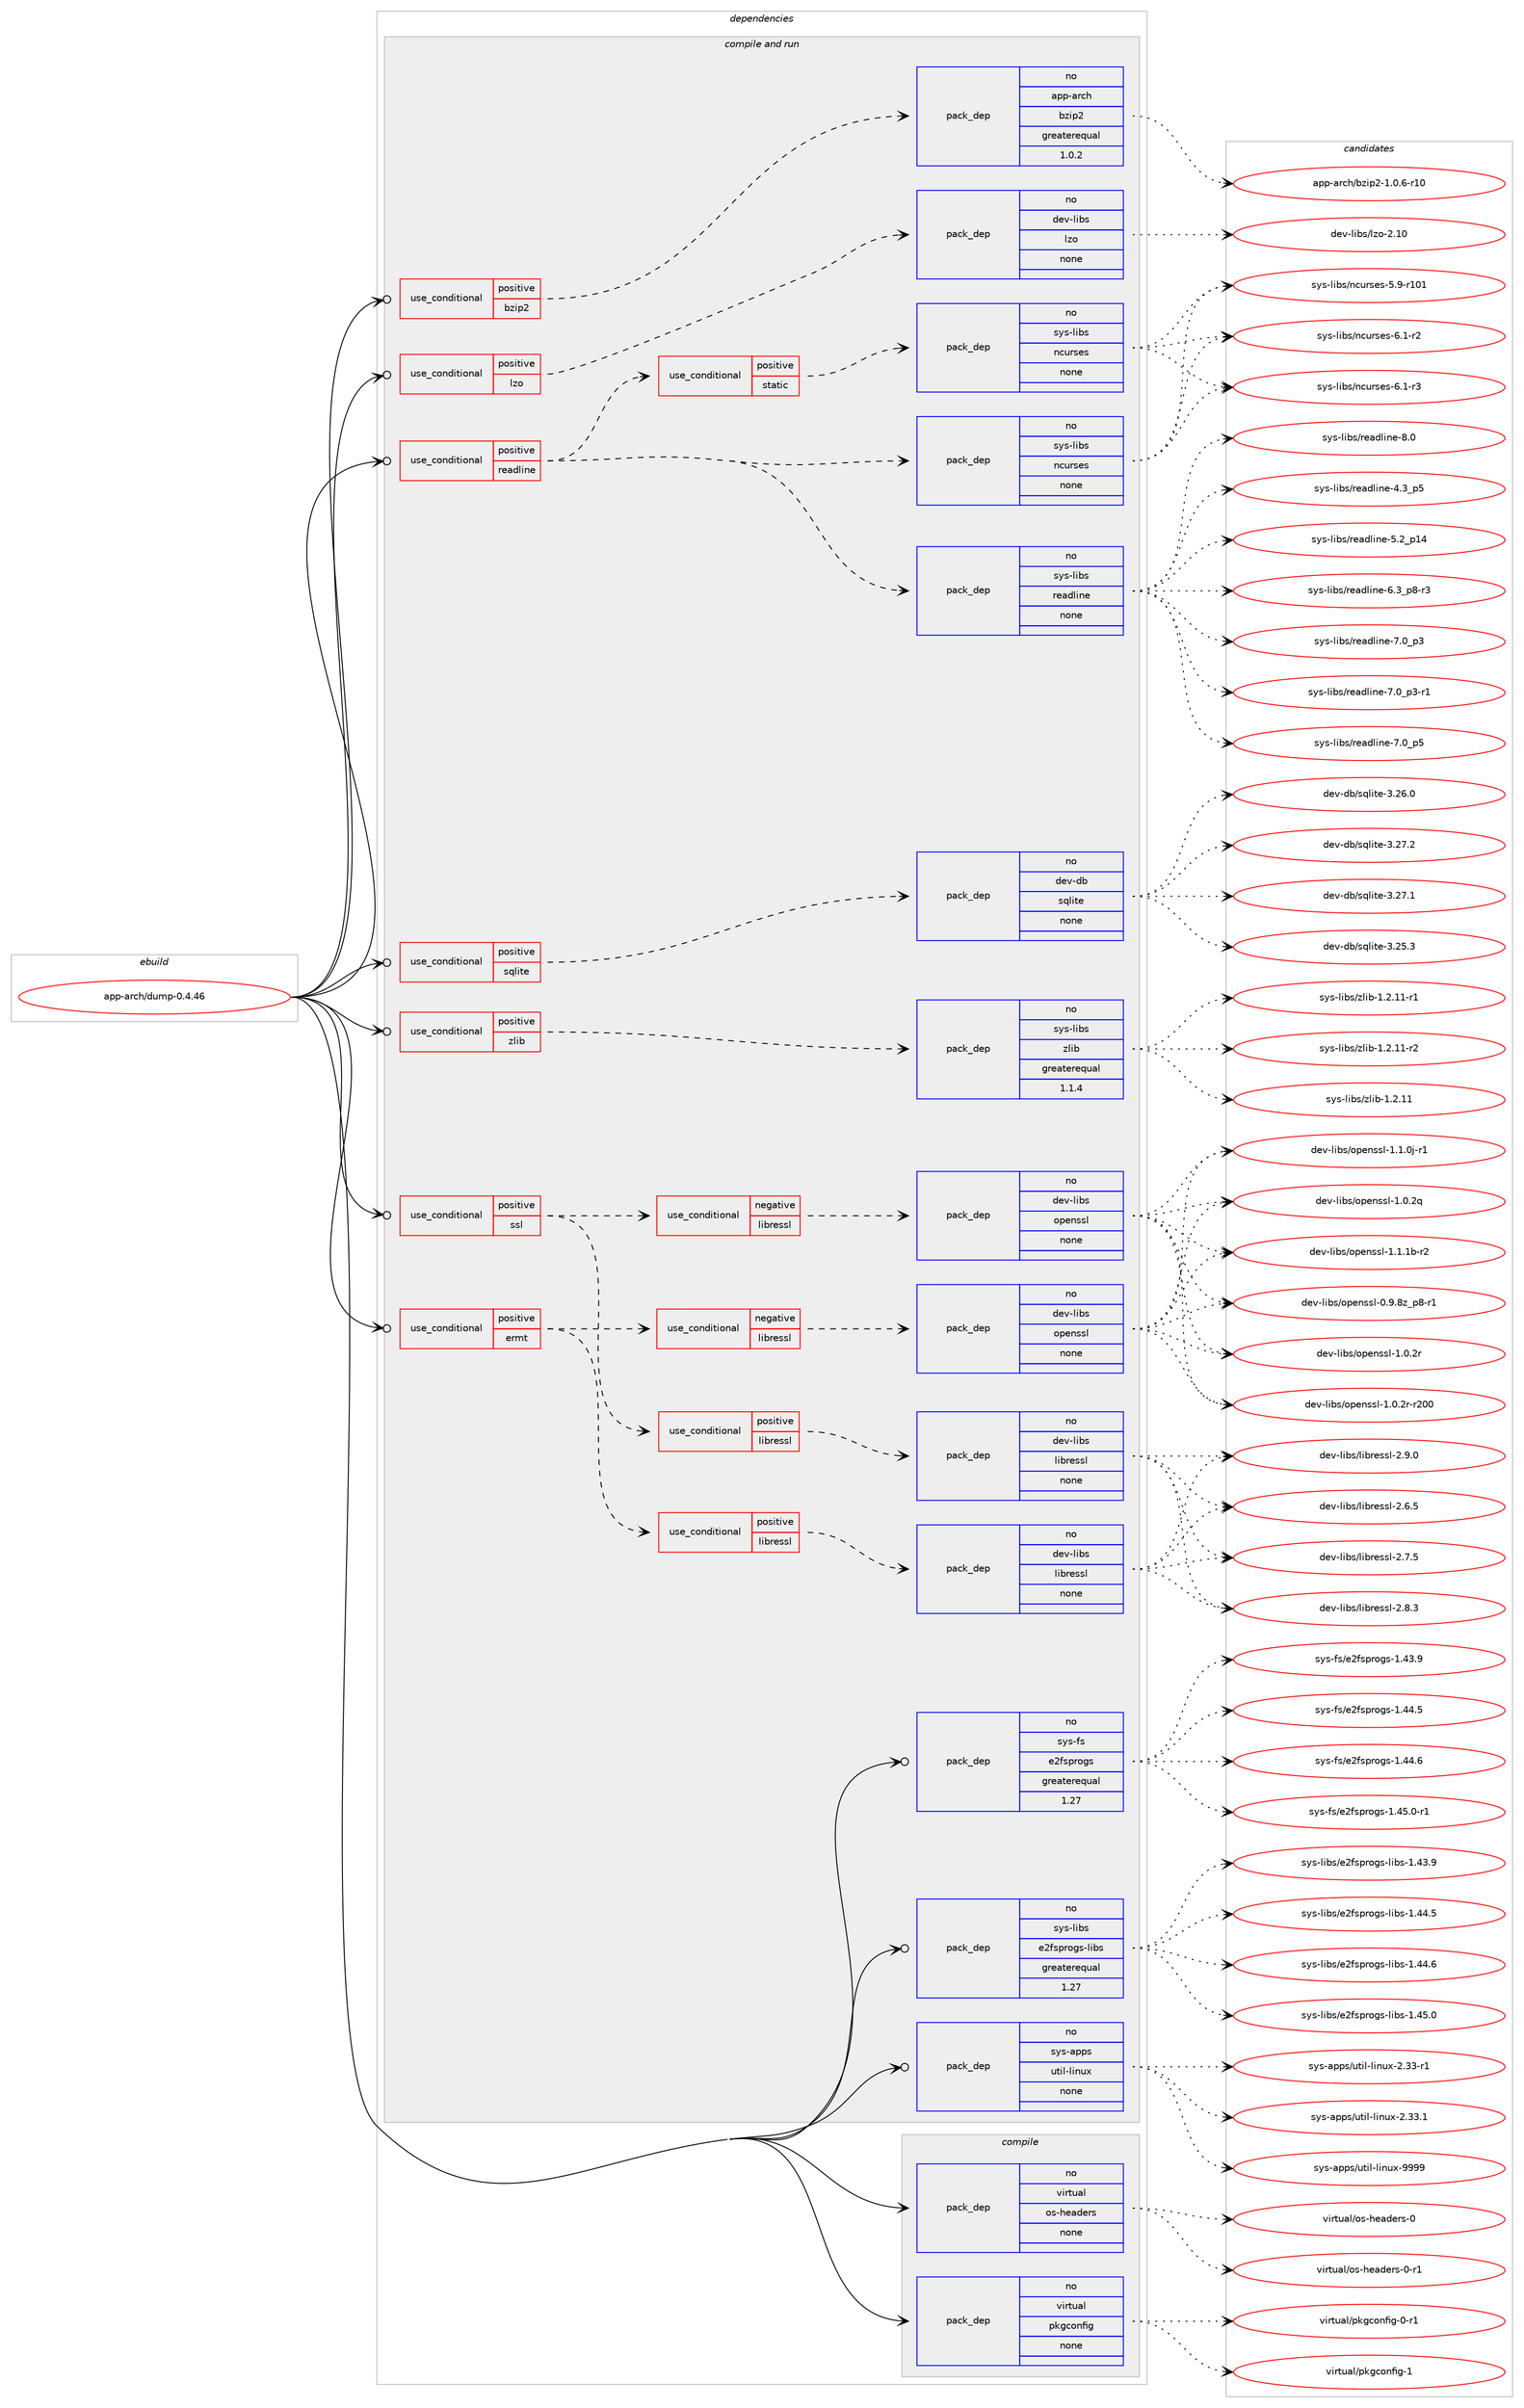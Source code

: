 digraph prolog {

# *************
# Graph options
# *************

newrank=true;
concentrate=true;
compound=true;
graph [rankdir=LR,fontname=Helvetica,fontsize=10,ranksep=1.5];#, ranksep=2.5, nodesep=0.2];
edge  [arrowhead=vee];
node  [fontname=Helvetica,fontsize=10];

# **********
# The ebuild
# **********

subgraph cluster_leftcol {
color=gray;
rank=same;
label=<<i>ebuild</i>>;
id [label="app-arch/dump-0.4.46", color=red, width=4, href="../app-arch/dump-0.4.46.svg"];
}

# ****************
# The dependencies
# ****************

subgraph cluster_midcol {
color=gray;
label=<<i>dependencies</i>>;
subgraph cluster_compile {
fillcolor="#eeeeee";
style=filled;
label=<<i>compile</i>>;
subgraph pack904863 {
dependency1271083 [label=<<TABLE BORDER="0" CELLBORDER="1" CELLSPACING="0" CELLPADDING="4" WIDTH="220"><TR><TD ROWSPAN="6" CELLPADDING="30">pack_dep</TD></TR><TR><TD WIDTH="110">no</TD></TR><TR><TD>virtual</TD></TR><TR><TD>os-headers</TD></TR><TR><TD>none</TD></TR><TR><TD></TD></TR></TABLE>>, shape=none, color=blue];
}
id:e -> dependency1271083:w [weight=20,style="solid",arrowhead="vee"];
subgraph pack904864 {
dependency1271084 [label=<<TABLE BORDER="0" CELLBORDER="1" CELLSPACING="0" CELLPADDING="4" WIDTH="220"><TR><TD ROWSPAN="6" CELLPADDING="30">pack_dep</TD></TR><TR><TD WIDTH="110">no</TD></TR><TR><TD>virtual</TD></TR><TR><TD>pkgconfig</TD></TR><TR><TD>none</TD></TR><TR><TD></TD></TR></TABLE>>, shape=none, color=blue];
}
id:e -> dependency1271084:w [weight=20,style="solid",arrowhead="vee"];
}
subgraph cluster_compileandrun {
fillcolor="#eeeeee";
style=filled;
label=<<i>compile and run</i>>;
subgraph cond346497 {
dependency1271085 [label=<<TABLE BORDER="0" CELLBORDER="1" CELLSPACING="0" CELLPADDING="4"><TR><TD ROWSPAN="3" CELLPADDING="10">use_conditional</TD></TR><TR><TD>positive</TD></TR><TR><TD>bzip2</TD></TR></TABLE>>, shape=none, color=red];
subgraph pack904865 {
dependency1271086 [label=<<TABLE BORDER="0" CELLBORDER="1" CELLSPACING="0" CELLPADDING="4" WIDTH="220"><TR><TD ROWSPAN="6" CELLPADDING="30">pack_dep</TD></TR><TR><TD WIDTH="110">no</TD></TR><TR><TD>app-arch</TD></TR><TR><TD>bzip2</TD></TR><TR><TD>greaterequal</TD></TR><TR><TD>1.0.2</TD></TR></TABLE>>, shape=none, color=blue];
}
dependency1271085:e -> dependency1271086:w [weight=20,style="dashed",arrowhead="vee"];
}
id:e -> dependency1271085:w [weight=20,style="solid",arrowhead="odotvee"];
subgraph cond346498 {
dependency1271087 [label=<<TABLE BORDER="0" CELLBORDER="1" CELLSPACING="0" CELLPADDING="4"><TR><TD ROWSPAN="3" CELLPADDING="10">use_conditional</TD></TR><TR><TD>positive</TD></TR><TR><TD>ermt</TD></TR></TABLE>>, shape=none, color=red];
subgraph cond346499 {
dependency1271088 [label=<<TABLE BORDER="0" CELLBORDER="1" CELLSPACING="0" CELLPADDING="4"><TR><TD ROWSPAN="3" CELLPADDING="10">use_conditional</TD></TR><TR><TD>negative</TD></TR><TR><TD>libressl</TD></TR></TABLE>>, shape=none, color=red];
subgraph pack904866 {
dependency1271089 [label=<<TABLE BORDER="0" CELLBORDER="1" CELLSPACING="0" CELLPADDING="4" WIDTH="220"><TR><TD ROWSPAN="6" CELLPADDING="30">pack_dep</TD></TR><TR><TD WIDTH="110">no</TD></TR><TR><TD>dev-libs</TD></TR><TR><TD>openssl</TD></TR><TR><TD>none</TD></TR><TR><TD></TD></TR></TABLE>>, shape=none, color=blue];
}
dependency1271088:e -> dependency1271089:w [weight=20,style="dashed",arrowhead="vee"];
}
dependency1271087:e -> dependency1271088:w [weight=20,style="dashed",arrowhead="vee"];
subgraph cond346500 {
dependency1271090 [label=<<TABLE BORDER="0" CELLBORDER="1" CELLSPACING="0" CELLPADDING="4"><TR><TD ROWSPAN="3" CELLPADDING="10">use_conditional</TD></TR><TR><TD>positive</TD></TR><TR><TD>libressl</TD></TR></TABLE>>, shape=none, color=red];
subgraph pack904867 {
dependency1271091 [label=<<TABLE BORDER="0" CELLBORDER="1" CELLSPACING="0" CELLPADDING="4" WIDTH="220"><TR><TD ROWSPAN="6" CELLPADDING="30">pack_dep</TD></TR><TR><TD WIDTH="110">no</TD></TR><TR><TD>dev-libs</TD></TR><TR><TD>libressl</TD></TR><TR><TD>none</TD></TR><TR><TD></TD></TR></TABLE>>, shape=none, color=blue];
}
dependency1271090:e -> dependency1271091:w [weight=20,style="dashed",arrowhead="vee"];
}
dependency1271087:e -> dependency1271090:w [weight=20,style="dashed",arrowhead="vee"];
}
id:e -> dependency1271087:w [weight=20,style="solid",arrowhead="odotvee"];
subgraph cond346501 {
dependency1271092 [label=<<TABLE BORDER="0" CELLBORDER="1" CELLSPACING="0" CELLPADDING="4"><TR><TD ROWSPAN="3" CELLPADDING="10">use_conditional</TD></TR><TR><TD>positive</TD></TR><TR><TD>lzo</TD></TR></TABLE>>, shape=none, color=red];
subgraph pack904868 {
dependency1271093 [label=<<TABLE BORDER="0" CELLBORDER="1" CELLSPACING="0" CELLPADDING="4" WIDTH="220"><TR><TD ROWSPAN="6" CELLPADDING="30">pack_dep</TD></TR><TR><TD WIDTH="110">no</TD></TR><TR><TD>dev-libs</TD></TR><TR><TD>lzo</TD></TR><TR><TD>none</TD></TR><TR><TD></TD></TR></TABLE>>, shape=none, color=blue];
}
dependency1271092:e -> dependency1271093:w [weight=20,style="dashed",arrowhead="vee"];
}
id:e -> dependency1271092:w [weight=20,style="solid",arrowhead="odotvee"];
subgraph cond346502 {
dependency1271094 [label=<<TABLE BORDER="0" CELLBORDER="1" CELLSPACING="0" CELLPADDING="4"><TR><TD ROWSPAN="3" CELLPADDING="10">use_conditional</TD></TR><TR><TD>positive</TD></TR><TR><TD>readline</TD></TR></TABLE>>, shape=none, color=red];
subgraph pack904869 {
dependency1271095 [label=<<TABLE BORDER="0" CELLBORDER="1" CELLSPACING="0" CELLPADDING="4" WIDTH="220"><TR><TD ROWSPAN="6" CELLPADDING="30">pack_dep</TD></TR><TR><TD WIDTH="110">no</TD></TR><TR><TD>sys-libs</TD></TR><TR><TD>readline</TD></TR><TR><TD>none</TD></TR><TR><TD></TD></TR></TABLE>>, shape=none, color=blue];
}
dependency1271094:e -> dependency1271095:w [weight=20,style="dashed",arrowhead="vee"];
subgraph pack904870 {
dependency1271096 [label=<<TABLE BORDER="0" CELLBORDER="1" CELLSPACING="0" CELLPADDING="4" WIDTH="220"><TR><TD ROWSPAN="6" CELLPADDING="30">pack_dep</TD></TR><TR><TD WIDTH="110">no</TD></TR><TR><TD>sys-libs</TD></TR><TR><TD>ncurses</TD></TR><TR><TD>none</TD></TR><TR><TD></TD></TR></TABLE>>, shape=none, color=blue];
}
dependency1271094:e -> dependency1271096:w [weight=20,style="dashed",arrowhead="vee"];
subgraph cond346503 {
dependency1271097 [label=<<TABLE BORDER="0" CELLBORDER="1" CELLSPACING="0" CELLPADDING="4"><TR><TD ROWSPAN="3" CELLPADDING="10">use_conditional</TD></TR><TR><TD>positive</TD></TR><TR><TD>static</TD></TR></TABLE>>, shape=none, color=red];
subgraph pack904871 {
dependency1271098 [label=<<TABLE BORDER="0" CELLBORDER="1" CELLSPACING="0" CELLPADDING="4" WIDTH="220"><TR><TD ROWSPAN="6" CELLPADDING="30">pack_dep</TD></TR><TR><TD WIDTH="110">no</TD></TR><TR><TD>sys-libs</TD></TR><TR><TD>ncurses</TD></TR><TR><TD>none</TD></TR><TR><TD></TD></TR></TABLE>>, shape=none, color=blue];
}
dependency1271097:e -> dependency1271098:w [weight=20,style="dashed",arrowhead="vee"];
}
dependency1271094:e -> dependency1271097:w [weight=20,style="dashed",arrowhead="vee"];
}
id:e -> dependency1271094:w [weight=20,style="solid",arrowhead="odotvee"];
subgraph cond346504 {
dependency1271099 [label=<<TABLE BORDER="0" CELLBORDER="1" CELLSPACING="0" CELLPADDING="4"><TR><TD ROWSPAN="3" CELLPADDING="10">use_conditional</TD></TR><TR><TD>positive</TD></TR><TR><TD>sqlite</TD></TR></TABLE>>, shape=none, color=red];
subgraph pack904872 {
dependency1271100 [label=<<TABLE BORDER="0" CELLBORDER="1" CELLSPACING="0" CELLPADDING="4" WIDTH="220"><TR><TD ROWSPAN="6" CELLPADDING="30">pack_dep</TD></TR><TR><TD WIDTH="110">no</TD></TR><TR><TD>dev-db</TD></TR><TR><TD>sqlite</TD></TR><TR><TD>none</TD></TR><TR><TD></TD></TR></TABLE>>, shape=none, color=blue];
}
dependency1271099:e -> dependency1271100:w [weight=20,style="dashed",arrowhead="vee"];
}
id:e -> dependency1271099:w [weight=20,style="solid",arrowhead="odotvee"];
subgraph cond346505 {
dependency1271101 [label=<<TABLE BORDER="0" CELLBORDER="1" CELLSPACING="0" CELLPADDING="4"><TR><TD ROWSPAN="3" CELLPADDING="10">use_conditional</TD></TR><TR><TD>positive</TD></TR><TR><TD>ssl</TD></TR></TABLE>>, shape=none, color=red];
subgraph cond346506 {
dependency1271102 [label=<<TABLE BORDER="0" CELLBORDER="1" CELLSPACING="0" CELLPADDING="4"><TR><TD ROWSPAN="3" CELLPADDING="10">use_conditional</TD></TR><TR><TD>negative</TD></TR><TR><TD>libressl</TD></TR></TABLE>>, shape=none, color=red];
subgraph pack904873 {
dependency1271103 [label=<<TABLE BORDER="0" CELLBORDER="1" CELLSPACING="0" CELLPADDING="4" WIDTH="220"><TR><TD ROWSPAN="6" CELLPADDING="30">pack_dep</TD></TR><TR><TD WIDTH="110">no</TD></TR><TR><TD>dev-libs</TD></TR><TR><TD>openssl</TD></TR><TR><TD>none</TD></TR><TR><TD></TD></TR></TABLE>>, shape=none, color=blue];
}
dependency1271102:e -> dependency1271103:w [weight=20,style="dashed",arrowhead="vee"];
}
dependency1271101:e -> dependency1271102:w [weight=20,style="dashed",arrowhead="vee"];
subgraph cond346507 {
dependency1271104 [label=<<TABLE BORDER="0" CELLBORDER="1" CELLSPACING="0" CELLPADDING="4"><TR><TD ROWSPAN="3" CELLPADDING="10">use_conditional</TD></TR><TR><TD>positive</TD></TR><TR><TD>libressl</TD></TR></TABLE>>, shape=none, color=red];
subgraph pack904874 {
dependency1271105 [label=<<TABLE BORDER="0" CELLBORDER="1" CELLSPACING="0" CELLPADDING="4" WIDTH="220"><TR><TD ROWSPAN="6" CELLPADDING="30">pack_dep</TD></TR><TR><TD WIDTH="110">no</TD></TR><TR><TD>dev-libs</TD></TR><TR><TD>libressl</TD></TR><TR><TD>none</TD></TR><TR><TD></TD></TR></TABLE>>, shape=none, color=blue];
}
dependency1271104:e -> dependency1271105:w [weight=20,style="dashed",arrowhead="vee"];
}
dependency1271101:e -> dependency1271104:w [weight=20,style="dashed",arrowhead="vee"];
}
id:e -> dependency1271101:w [weight=20,style="solid",arrowhead="odotvee"];
subgraph cond346508 {
dependency1271106 [label=<<TABLE BORDER="0" CELLBORDER="1" CELLSPACING="0" CELLPADDING="4"><TR><TD ROWSPAN="3" CELLPADDING="10">use_conditional</TD></TR><TR><TD>positive</TD></TR><TR><TD>zlib</TD></TR></TABLE>>, shape=none, color=red];
subgraph pack904875 {
dependency1271107 [label=<<TABLE BORDER="0" CELLBORDER="1" CELLSPACING="0" CELLPADDING="4" WIDTH="220"><TR><TD ROWSPAN="6" CELLPADDING="30">pack_dep</TD></TR><TR><TD WIDTH="110">no</TD></TR><TR><TD>sys-libs</TD></TR><TR><TD>zlib</TD></TR><TR><TD>greaterequal</TD></TR><TR><TD>1.1.4</TD></TR></TABLE>>, shape=none, color=blue];
}
dependency1271106:e -> dependency1271107:w [weight=20,style="dashed",arrowhead="vee"];
}
id:e -> dependency1271106:w [weight=20,style="solid",arrowhead="odotvee"];
subgraph pack904876 {
dependency1271108 [label=<<TABLE BORDER="0" CELLBORDER="1" CELLSPACING="0" CELLPADDING="4" WIDTH="220"><TR><TD ROWSPAN="6" CELLPADDING="30">pack_dep</TD></TR><TR><TD WIDTH="110">no</TD></TR><TR><TD>sys-apps</TD></TR><TR><TD>util-linux</TD></TR><TR><TD>none</TD></TR><TR><TD></TD></TR></TABLE>>, shape=none, color=blue];
}
id:e -> dependency1271108:w [weight=20,style="solid",arrowhead="odotvee"];
subgraph pack904877 {
dependency1271109 [label=<<TABLE BORDER="0" CELLBORDER="1" CELLSPACING="0" CELLPADDING="4" WIDTH="220"><TR><TD ROWSPAN="6" CELLPADDING="30">pack_dep</TD></TR><TR><TD WIDTH="110">no</TD></TR><TR><TD>sys-fs</TD></TR><TR><TD>e2fsprogs</TD></TR><TR><TD>greaterequal</TD></TR><TR><TD>1.27</TD></TR></TABLE>>, shape=none, color=blue];
}
id:e -> dependency1271109:w [weight=20,style="solid",arrowhead="odotvee"];
subgraph pack904878 {
dependency1271110 [label=<<TABLE BORDER="0" CELLBORDER="1" CELLSPACING="0" CELLPADDING="4" WIDTH="220"><TR><TD ROWSPAN="6" CELLPADDING="30">pack_dep</TD></TR><TR><TD WIDTH="110">no</TD></TR><TR><TD>sys-libs</TD></TR><TR><TD>e2fsprogs-libs</TD></TR><TR><TD>greaterequal</TD></TR><TR><TD>1.27</TD></TR></TABLE>>, shape=none, color=blue];
}
id:e -> dependency1271110:w [weight=20,style="solid",arrowhead="odotvee"];
}
subgraph cluster_run {
fillcolor="#eeeeee";
style=filled;
label=<<i>run</i>>;
}
}

# **************
# The candidates
# **************

subgraph cluster_choices {
rank=same;
color=gray;
label=<<i>candidates</i>>;

subgraph choice904863 {
color=black;
nodesep=1;
choice118105114116117971084711111545104101971001011141154548 [label="virtual/os-headers-0", color=red, width=4,href="../virtual/os-headers-0.svg"];
choice1181051141161179710847111115451041019710010111411545484511449 [label="virtual/os-headers-0-r1", color=red, width=4,href="../virtual/os-headers-0-r1.svg"];
dependency1271083:e -> choice118105114116117971084711111545104101971001011141154548:w [style=dotted,weight="100"];
dependency1271083:e -> choice1181051141161179710847111115451041019710010111411545484511449:w [style=dotted,weight="100"];
}
subgraph choice904864 {
color=black;
nodesep=1;
choice11810511411611797108471121071039911111010210510345484511449 [label="virtual/pkgconfig-0-r1", color=red, width=4,href="../virtual/pkgconfig-0-r1.svg"];
choice1181051141161179710847112107103991111101021051034549 [label="virtual/pkgconfig-1", color=red, width=4,href="../virtual/pkgconfig-1.svg"];
dependency1271084:e -> choice11810511411611797108471121071039911111010210510345484511449:w [style=dotted,weight="100"];
dependency1271084:e -> choice1181051141161179710847112107103991111101021051034549:w [style=dotted,weight="100"];
}
subgraph choice904865 {
color=black;
nodesep=1;
choice97112112459711499104479812210511250454946484654451144948 [label="app-arch/bzip2-1.0.6-r10", color=red, width=4,href="../app-arch/bzip2-1.0.6-r10.svg"];
dependency1271086:e -> choice97112112459711499104479812210511250454946484654451144948:w [style=dotted,weight="100"];
}
subgraph choice904866 {
color=black;
nodesep=1;
choice10010111845108105981154711111210111011511510845484657465612295112564511449 [label="dev-libs/openssl-0.9.8z_p8-r1", color=red, width=4,href="../dev-libs/openssl-0.9.8z_p8-r1.svg"];
choice100101118451081059811547111112101110115115108454946484650113 [label="dev-libs/openssl-1.0.2q", color=red, width=4,href="../dev-libs/openssl-1.0.2q.svg"];
choice100101118451081059811547111112101110115115108454946484650114 [label="dev-libs/openssl-1.0.2r", color=red, width=4,href="../dev-libs/openssl-1.0.2r.svg"];
choice10010111845108105981154711111210111011511510845494648465011445114504848 [label="dev-libs/openssl-1.0.2r-r200", color=red, width=4,href="../dev-libs/openssl-1.0.2r-r200.svg"];
choice1001011184510810598115471111121011101151151084549464946481064511449 [label="dev-libs/openssl-1.1.0j-r1", color=red, width=4,href="../dev-libs/openssl-1.1.0j-r1.svg"];
choice100101118451081059811547111112101110115115108454946494649984511450 [label="dev-libs/openssl-1.1.1b-r2", color=red, width=4,href="../dev-libs/openssl-1.1.1b-r2.svg"];
dependency1271089:e -> choice10010111845108105981154711111210111011511510845484657465612295112564511449:w [style=dotted,weight="100"];
dependency1271089:e -> choice100101118451081059811547111112101110115115108454946484650113:w [style=dotted,weight="100"];
dependency1271089:e -> choice100101118451081059811547111112101110115115108454946484650114:w [style=dotted,weight="100"];
dependency1271089:e -> choice10010111845108105981154711111210111011511510845494648465011445114504848:w [style=dotted,weight="100"];
dependency1271089:e -> choice1001011184510810598115471111121011101151151084549464946481064511449:w [style=dotted,weight="100"];
dependency1271089:e -> choice100101118451081059811547111112101110115115108454946494649984511450:w [style=dotted,weight="100"];
}
subgraph choice904867 {
color=black;
nodesep=1;
choice10010111845108105981154710810598114101115115108455046544653 [label="dev-libs/libressl-2.6.5", color=red, width=4,href="../dev-libs/libressl-2.6.5.svg"];
choice10010111845108105981154710810598114101115115108455046554653 [label="dev-libs/libressl-2.7.5", color=red, width=4,href="../dev-libs/libressl-2.7.5.svg"];
choice10010111845108105981154710810598114101115115108455046564651 [label="dev-libs/libressl-2.8.3", color=red, width=4,href="../dev-libs/libressl-2.8.3.svg"];
choice10010111845108105981154710810598114101115115108455046574648 [label="dev-libs/libressl-2.9.0", color=red, width=4,href="../dev-libs/libressl-2.9.0.svg"];
dependency1271091:e -> choice10010111845108105981154710810598114101115115108455046544653:w [style=dotted,weight="100"];
dependency1271091:e -> choice10010111845108105981154710810598114101115115108455046554653:w [style=dotted,weight="100"];
dependency1271091:e -> choice10010111845108105981154710810598114101115115108455046564651:w [style=dotted,weight="100"];
dependency1271091:e -> choice10010111845108105981154710810598114101115115108455046574648:w [style=dotted,weight="100"];
}
subgraph choice904868 {
color=black;
nodesep=1;
choice1001011184510810598115471081221114550464948 [label="dev-libs/lzo-2.10", color=red, width=4,href="../dev-libs/lzo-2.10.svg"];
dependency1271093:e -> choice1001011184510810598115471081221114550464948:w [style=dotted,weight="100"];
}
subgraph choice904869 {
color=black;
nodesep=1;
choice11512111545108105981154711410197100108105110101455246519511253 [label="sys-libs/readline-4.3_p5", color=red, width=4,href="../sys-libs/readline-4.3_p5.svg"];
choice1151211154510810598115471141019710010810511010145534650951124952 [label="sys-libs/readline-5.2_p14", color=red, width=4,href="../sys-libs/readline-5.2_p14.svg"];
choice115121115451081059811547114101971001081051101014554465195112564511451 [label="sys-libs/readline-6.3_p8-r3", color=red, width=4,href="../sys-libs/readline-6.3_p8-r3.svg"];
choice11512111545108105981154711410197100108105110101455546489511251 [label="sys-libs/readline-7.0_p3", color=red, width=4,href="../sys-libs/readline-7.0_p3.svg"];
choice115121115451081059811547114101971001081051101014555464895112514511449 [label="sys-libs/readline-7.0_p3-r1", color=red, width=4,href="../sys-libs/readline-7.0_p3-r1.svg"];
choice11512111545108105981154711410197100108105110101455546489511253 [label="sys-libs/readline-7.0_p5", color=red, width=4,href="../sys-libs/readline-7.0_p5.svg"];
choice1151211154510810598115471141019710010810511010145564648 [label="sys-libs/readline-8.0", color=red, width=4,href="../sys-libs/readline-8.0.svg"];
dependency1271095:e -> choice11512111545108105981154711410197100108105110101455246519511253:w [style=dotted,weight="100"];
dependency1271095:e -> choice1151211154510810598115471141019710010810511010145534650951124952:w [style=dotted,weight="100"];
dependency1271095:e -> choice115121115451081059811547114101971001081051101014554465195112564511451:w [style=dotted,weight="100"];
dependency1271095:e -> choice11512111545108105981154711410197100108105110101455546489511251:w [style=dotted,weight="100"];
dependency1271095:e -> choice115121115451081059811547114101971001081051101014555464895112514511449:w [style=dotted,weight="100"];
dependency1271095:e -> choice11512111545108105981154711410197100108105110101455546489511253:w [style=dotted,weight="100"];
dependency1271095:e -> choice1151211154510810598115471141019710010810511010145564648:w [style=dotted,weight="100"];
}
subgraph choice904870 {
color=black;
nodesep=1;
choice115121115451081059811547110991171141151011154553465745114494849 [label="sys-libs/ncurses-5.9-r101", color=red, width=4,href="../sys-libs/ncurses-5.9-r101.svg"];
choice11512111545108105981154711099117114115101115455446494511450 [label="sys-libs/ncurses-6.1-r2", color=red, width=4,href="../sys-libs/ncurses-6.1-r2.svg"];
choice11512111545108105981154711099117114115101115455446494511451 [label="sys-libs/ncurses-6.1-r3", color=red, width=4,href="../sys-libs/ncurses-6.1-r3.svg"];
dependency1271096:e -> choice115121115451081059811547110991171141151011154553465745114494849:w [style=dotted,weight="100"];
dependency1271096:e -> choice11512111545108105981154711099117114115101115455446494511450:w [style=dotted,weight="100"];
dependency1271096:e -> choice11512111545108105981154711099117114115101115455446494511451:w [style=dotted,weight="100"];
}
subgraph choice904871 {
color=black;
nodesep=1;
choice115121115451081059811547110991171141151011154553465745114494849 [label="sys-libs/ncurses-5.9-r101", color=red, width=4,href="../sys-libs/ncurses-5.9-r101.svg"];
choice11512111545108105981154711099117114115101115455446494511450 [label="sys-libs/ncurses-6.1-r2", color=red, width=4,href="../sys-libs/ncurses-6.1-r2.svg"];
choice11512111545108105981154711099117114115101115455446494511451 [label="sys-libs/ncurses-6.1-r3", color=red, width=4,href="../sys-libs/ncurses-6.1-r3.svg"];
dependency1271098:e -> choice115121115451081059811547110991171141151011154553465745114494849:w [style=dotted,weight="100"];
dependency1271098:e -> choice11512111545108105981154711099117114115101115455446494511450:w [style=dotted,weight="100"];
dependency1271098:e -> choice11512111545108105981154711099117114115101115455446494511451:w [style=dotted,weight="100"];
}
subgraph choice904872 {
color=black;
nodesep=1;
choice10010111845100984711511310810511610145514650534651 [label="dev-db/sqlite-3.25.3", color=red, width=4,href="../dev-db/sqlite-3.25.3.svg"];
choice10010111845100984711511310810511610145514650544648 [label="dev-db/sqlite-3.26.0", color=red, width=4,href="../dev-db/sqlite-3.26.0.svg"];
choice10010111845100984711511310810511610145514650554649 [label="dev-db/sqlite-3.27.1", color=red, width=4,href="../dev-db/sqlite-3.27.1.svg"];
choice10010111845100984711511310810511610145514650554650 [label="dev-db/sqlite-3.27.2", color=red, width=4,href="../dev-db/sqlite-3.27.2.svg"];
dependency1271100:e -> choice10010111845100984711511310810511610145514650534651:w [style=dotted,weight="100"];
dependency1271100:e -> choice10010111845100984711511310810511610145514650544648:w [style=dotted,weight="100"];
dependency1271100:e -> choice10010111845100984711511310810511610145514650554649:w [style=dotted,weight="100"];
dependency1271100:e -> choice10010111845100984711511310810511610145514650554650:w [style=dotted,weight="100"];
}
subgraph choice904873 {
color=black;
nodesep=1;
choice10010111845108105981154711111210111011511510845484657465612295112564511449 [label="dev-libs/openssl-0.9.8z_p8-r1", color=red, width=4,href="../dev-libs/openssl-0.9.8z_p8-r1.svg"];
choice100101118451081059811547111112101110115115108454946484650113 [label="dev-libs/openssl-1.0.2q", color=red, width=4,href="../dev-libs/openssl-1.0.2q.svg"];
choice100101118451081059811547111112101110115115108454946484650114 [label="dev-libs/openssl-1.0.2r", color=red, width=4,href="../dev-libs/openssl-1.0.2r.svg"];
choice10010111845108105981154711111210111011511510845494648465011445114504848 [label="dev-libs/openssl-1.0.2r-r200", color=red, width=4,href="../dev-libs/openssl-1.0.2r-r200.svg"];
choice1001011184510810598115471111121011101151151084549464946481064511449 [label="dev-libs/openssl-1.1.0j-r1", color=red, width=4,href="../dev-libs/openssl-1.1.0j-r1.svg"];
choice100101118451081059811547111112101110115115108454946494649984511450 [label="dev-libs/openssl-1.1.1b-r2", color=red, width=4,href="../dev-libs/openssl-1.1.1b-r2.svg"];
dependency1271103:e -> choice10010111845108105981154711111210111011511510845484657465612295112564511449:w [style=dotted,weight="100"];
dependency1271103:e -> choice100101118451081059811547111112101110115115108454946484650113:w [style=dotted,weight="100"];
dependency1271103:e -> choice100101118451081059811547111112101110115115108454946484650114:w [style=dotted,weight="100"];
dependency1271103:e -> choice10010111845108105981154711111210111011511510845494648465011445114504848:w [style=dotted,weight="100"];
dependency1271103:e -> choice1001011184510810598115471111121011101151151084549464946481064511449:w [style=dotted,weight="100"];
dependency1271103:e -> choice100101118451081059811547111112101110115115108454946494649984511450:w [style=dotted,weight="100"];
}
subgraph choice904874 {
color=black;
nodesep=1;
choice10010111845108105981154710810598114101115115108455046544653 [label="dev-libs/libressl-2.6.5", color=red, width=4,href="../dev-libs/libressl-2.6.5.svg"];
choice10010111845108105981154710810598114101115115108455046554653 [label="dev-libs/libressl-2.7.5", color=red, width=4,href="../dev-libs/libressl-2.7.5.svg"];
choice10010111845108105981154710810598114101115115108455046564651 [label="dev-libs/libressl-2.8.3", color=red, width=4,href="../dev-libs/libressl-2.8.3.svg"];
choice10010111845108105981154710810598114101115115108455046574648 [label="dev-libs/libressl-2.9.0", color=red, width=4,href="../dev-libs/libressl-2.9.0.svg"];
dependency1271105:e -> choice10010111845108105981154710810598114101115115108455046544653:w [style=dotted,weight="100"];
dependency1271105:e -> choice10010111845108105981154710810598114101115115108455046554653:w [style=dotted,weight="100"];
dependency1271105:e -> choice10010111845108105981154710810598114101115115108455046564651:w [style=dotted,weight="100"];
dependency1271105:e -> choice10010111845108105981154710810598114101115115108455046574648:w [style=dotted,weight="100"];
}
subgraph choice904875 {
color=black;
nodesep=1;
choice1151211154510810598115471221081059845494650464949 [label="sys-libs/zlib-1.2.11", color=red, width=4,href="../sys-libs/zlib-1.2.11.svg"];
choice11512111545108105981154712210810598454946504649494511449 [label="sys-libs/zlib-1.2.11-r1", color=red, width=4,href="../sys-libs/zlib-1.2.11-r1.svg"];
choice11512111545108105981154712210810598454946504649494511450 [label="sys-libs/zlib-1.2.11-r2", color=red, width=4,href="../sys-libs/zlib-1.2.11-r2.svg"];
dependency1271107:e -> choice1151211154510810598115471221081059845494650464949:w [style=dotted,weight="100"];
dependency1271107:e -> choice11512111545108105981154712210810598454946504649494511449:w [style=dotted,weight="100"];
dependency1271107:e -> choice11512111545108105981154712210810598454946504649494511450:w [style=dotted,weight="100"];
}
subgraph choice904876 {
color=black;
nodesep=1;
choice1151211154597112112115471171161051084510810511011712045504651514511449 [label="sys-apps/util-linux-2.33-r1", color=red, width=4,href="../sys-apps/util-linux-2.33-r1.svg"];
choice1151211154597112112115471171161051084510810511011712045504651514649 [label="sys-apps/util-linux-2.33.1", color=red, width=4,href="../sys-apps/util-linux-2.33.1.svg"];
choice115121115459711211211547117116105108451081051101171204557575757 [label="sys-apps/util-linux-9999", color=red, width=4,href="../sys-apps/util-linux-9999.svg"];
dependency1271108:e -> choice1151211154597112112115471171161051084510810511011712045504651514511449:w [style=dotted,weight="100"];
dependency1271108:e -> choice1151211154597112112115471171161051084510810511011712045504651514649:w [style=dotted,weight="100"];
dependency1271108:e -> choice115121115459711211211547117116105108451081051101171204557575757:w [style=dotted,weight="100"];
}
subgraph choice904877 {
color=black;
nodesep=1;
choice11512111545102115471015010211511211411110311545494652514657 [label="sys-fs/e2fsprogs-1.43.9", color=red, width=4,href="../sys-fs/e2fsprogs-1.43.9.svg"];
choice11512111545102115471015010211511211411110311545494652524653 [label="sys-fs/e2fsprogs-1.44.5", color=red, width=4,href="../sys-fs/e2fsprogs-1.44.5.svg"];
choice11512111545102115471015010211511211411110311545494652524654 [label="sys-fs/e2fsprogs-1.44.6", color=red, width=4,href="../sys-fs/e2fsprogs-1.44.6.svg"];
choice115121115451021154710150102115112114111103115454946525346484511449 [label="sys-fs/e2fsprogs-1.45.0-r1", color=red, width=4,href="../sys-fs/e2fsprogs-1.45.0-r1.svg"];
dependency1271109:e -> choice11512111545102115471015010211511211411110311545494652514657:w [style=dotted,weight="100"];
dependency1271109:e -> choice11512111545102115471015010211511211411110311545494652524653:w [style=dotted,weight="100"];
dependency1271109:e -> choice11512111545102115471015010211511211411110311545494652524654:w [style=dotted,weight="100"];
dependency1271109:e -> choice115121115451021154710150102115112114111103115454946525346484511449:w [style=dotted,weight="100"];
}
subgraph choice904878 {
color=black;
nodesep=1;
choice11512111545108105981154710150102115112114111103115451081059811545494652514657 [label="sys-libs/e2fsprogs-libs-1.43.9", color=red, width=4,href="../sys-libs/e2fsprogs-libs-1.43.9.svg"];
choice11512111545108105981154710150102115112114111103115451081059811545494652524653 [label="sys-libs/e2fsprogs-libs-1.44.5", color=red, width=4,href="../sys-libs/e2fsprogs-libs-1.44.5.svg"];
choice11512111545108105981154710150102115112114111103115451081059811545494652524654 [label="sys-libs/e2fsprogs-libs-1.44.6", color=red, width=4,href="../sys-libs/e2fsprogs-libs-1.44.6.svg"];
choice11512111545108105981154710150102115112114111103115451081059811545494652534648 [label="sys-libs/e2fsprogs-libs-1.45.0", color=red, width=4,href="../sys-libs/e2fsprogs-libs-1.45.0.svg"];
dependency1271110:e -> choice11512111545108105981154710150102115112114111103115451081059811545494652514657:w [style=dotted,weight="100"];
dependency1271110:e -> choice11512111545108105981154710150102115112114111103115451081059811545494652524653:w [style=dotted,weight="100"];
dependency1271110:e -> choice11512111545108105981154710150102115112114111103115451081059811545494652524654:w [style=dotted,weight="100"];
dependency1271110:e -> choice11512111545108105981154710150102115112114111103115451081059811545494652534648:w [style=dotted,weight="100"];
}
}

}
